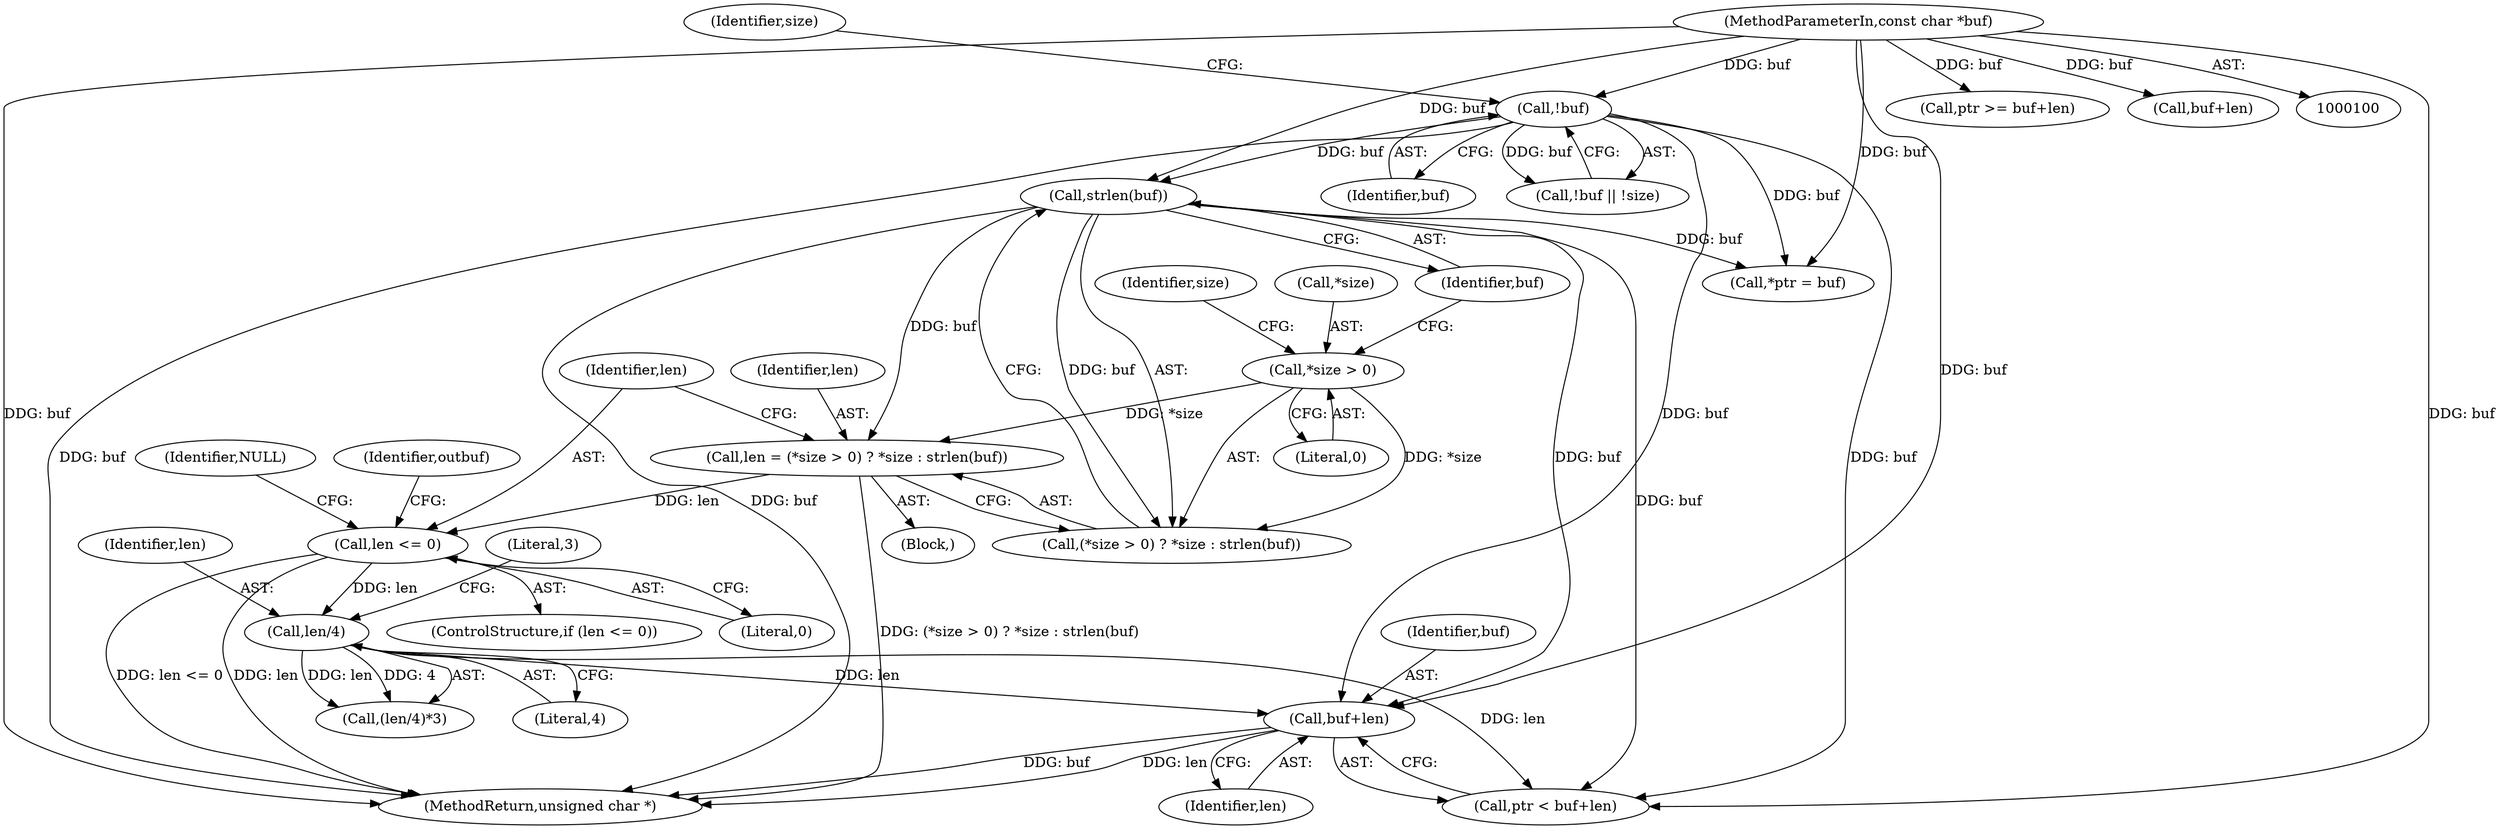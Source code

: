 digraph "0_libplist_3a55ddd3c4c11ce75a86afbefd085d8d397ff957@pointer" {
"1000167" [label="(Call,buf+len)"];
"1000101" [label="(MethodParameterIn,const char *buf)"];
"1000106" [label="(Call,!buf)"];
"1000122" [label="(Call,strlen(buf))"];
"1000138" [label="(Call,len/4)"];
"1000125" [label="(Call,len <= 0)"];
"1000113" [label="(Call,len = (*size > 0) ? *size : strlen(buf))"];
"1000116" [label="(Call,*size > 0)"];
"1000169" [label="(Identifier,len)"];
"1000198" [label="(Call,ptr >= buf+len)"];
"1000113" [label="(Call,len = (*size > 0) ? *size : strlen(buf))"];
"1000115" [label="(Call,(*size > 0) ? *size : strlen(buf))"];
"1000106" [label="(Call,!buf)"];
"1000126" [label="(Identifier,len)"];
"1000200" [label="(Call,buf+len)"];
"1000122" [label="(Call,strlen(buf))"];
"1000123" [label="(Identifier,buf)"];
"1000144" [label="(Call,*ptr = buf)"];
"1000138" [label="(Call,len/4)"];
"1000141" [label="(Literal,3)"];
"1000329" [label="(MethodReturn,unsigned char *)"];
"1000165" [label="(Call,ptr < buf+len)"];
"1000140" [label="(Literal,4)"];
"1000137" [label="(Call,(len/4)*3)"];
"1000168" [label="(Identifier,buf)"];
"1000125" [label="(Call,len <= 0)"];
"1000107" [label="(Identifier,buf)"];
"1000116" [label="(Call,*size > 0)"];
"1000105" [label="(Call,!buf || !size)"];
"1000121" [label="(Identifier,size)"];
"1000114" [label="(Identifier,len)"];
"1000103" [label="(Block,)"];
"1000124" [label="(ControlStructure,if (len <= 0))"];
"1000117" [label="(Call,*size)"];
"1000139" [label="(Identifier,len)"];
"1000129" [label="(Identifier,NULL)"];
"1000119" [label="(Literal,0)"];
"1000127" [label="(Literal,0)"];
"1000109" [label="(Identifier,size)"];
"1000101" [label="(MethodParameterIn,const char *buf)"];
"1000132" [label="(Identifier,outbuf)"];
"1000167" [label="(Call,buf+len)"];
"1000167" -> "1000165"  [label="AST: "];
"1000167" -> "1000169"  [label="CFG: "];
"1000168" -> "1000167"  [label="AST: "];
"1000169" -> "1000167"  [label="AST: "];
"1000165" -> "1000167"  [label="CFG: "];
"1000167" -> "1000329"  [label="DDG: buf"];
"1000167" -> "1000329"  [label="DDG: len"];
"1000101" -> "1000167"  [label="DDG: buf"];
"1000106" -> "1000167"  [label="DDG: buf"];
"1000122" -> "1000167"  [label="DDG: buf"];
"1000138" -> "1000167"  [label="DDG: len"];
"1000101" -> "1000100"  [label="AST: "];
"1000101" -> "1000329"  [label="DDG: buf"];
"1000101" -> "1000106"  [label="DDG: buf"];
"1000101" -> "1000122"  [label="DDG: buf"];
"1000101" -> "1000144"  [label="DDG: buf"];
"1000101" -> "1000165"  [label="DDG: buf"];
"1000101" -> "1000198"  [label="DDG: buf"];
"1000101" -> "1000200"  [label="DDG: buf"];
"1000106" -> "1000105"  [label="AST: "];
"1000106" -> "1000107"  [label="CFG: "];
"1000107" -> "1000106"  [label="AST: "];
"1000109" -> "1000106"  [label="CFG: "];
"1000105" -> "1000106"  [label="CFG: "];
"1000106" -> "1000329"  [label="DDG: buf"];
"1000106" -> "1000105"  [label="DDG: buf"];
"1000106" -> "1000122"  [label="DDG: buf"];
"1000106" -> "1000144"  [label="DDG: buf"];
"1000106" -> "1000165"  [label="DDG: buf"];
"1000122" -> "1000115"  [label="AST: "];
"1000122" -> "1000123"  [label="CFG: "];
"1000123" -> "1000122"  [label="AST: "];
"1000115" -> "1000122"  [label="CFG: "];
"1000122" -> "1000329"  [label="DDG: buf"];
"1000122" -> "1000113"  [label="DDG: buf"];
"1000122" -> "1000115"  [label="DDG: buf"];
"1000122" -> "1000144"  [label="DDG: buf"];
"1000122" -> "1000165"  [label="DDG: buf"];
"1000138" -> "1000137"  [label="AST: "];
"1000138" -> "1000140"  [label="CFG: "];
"1000139" -> "1000138"  [label="AST: "];
"1000140" -> "1000138"  [label="AST: "];
"1000141" -> "1000138"  [label="CFG: "];
"1000138" -> "1000137"  [label="DDG: len"];
"1000138" -> "1000137"  [label="DDG: 4"];
"1000125" -> "1000138"  [label="DDG: len"];
"1000138" -> "1000165"  [label="DDG: len"];
"1000125" -> "1000124"  [label="AST: "];
"1000125" -> "1000127"  [label="CFG: "];
"1000126" -> "1000125"  [label="AST: "];
"1000127" -> "1000125"  [label="AST: "];
"1000129" -> "1000125"  [label="CFG: "];
"1000132" -> "1000125"  [label="CFG: "];
"1000125" -> "1000329"  [label="DDG: len"];
"1000125" -> "1000329"  [label="DDG: len <= 0"];
"1000113" -> "1000125"  [label="DDG: len"];
"1000113" -> "1000103"  [label="AST: "];
"1000113" -> "1000115"  [label="CFG: "];
"1000114" -> "1000113"  [label="AST: "];
"1000115" -> "1000113"  [label="AST: "];
"1000126" -> "1000113"  [label="CFG: "];
"1000113" -> "1000329"  [label="DDG: (*size > 0) ? *size : strlen(buf)"];
"1000116" -> "1000113"  [label="DDG: *size"];
"1000116" -> "1000115"  [label="AST: "];
"1000116" -> "1000119"  [label="CFG: "];
"1000117" -> "1000116"  [label="AST: "];
"1000119" -> "1000116"  [label="AST: "];
"1000121" -> "1000116"  [label="CFG: "];
"1000123" -> "1000116"  [label="CFG: "];
"1000116" -> "1000115"  [label="DDG: *size"];
}

